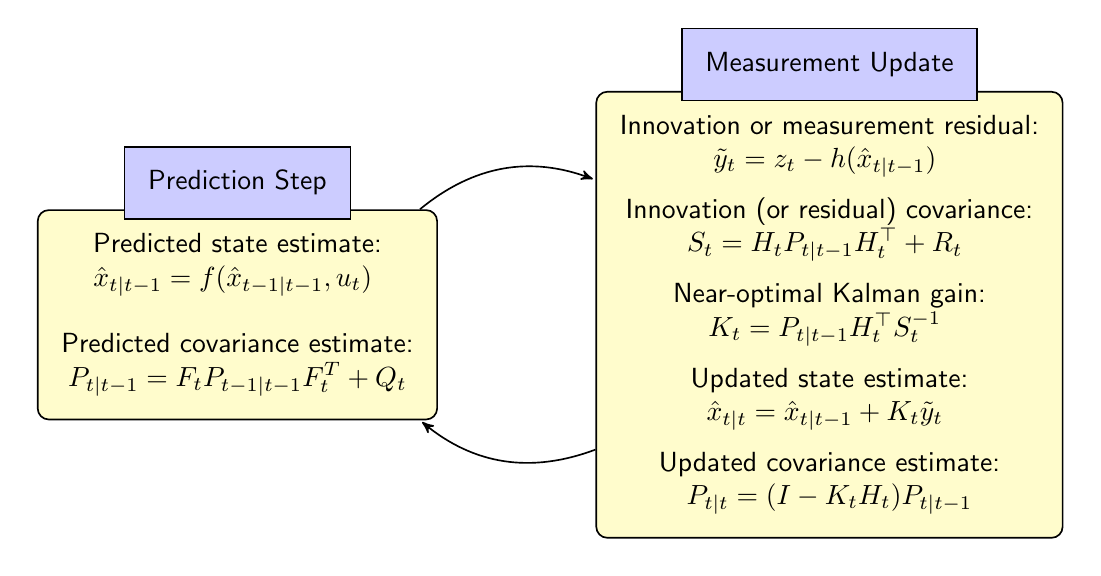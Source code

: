 \begin{tikzpicture}[
  font=\sffamily,
  every matrix/.style={ampersand replacement=\&,column sep=2cm,row sep=2cm},
  source/.style={draw,semithick,rounded corners,fill=yellow!20,inner sep=.3cm},
  header/.style={draw,semithick,fill=blue!20,inner sep=.3cm},
  process/.style={draw,thick,circle,fill=blue!30},
  container/.style={draw,thick, dashed, rounded corners,draw = #1,fill=yellow!50, fill opacity=0.3, inner sep=5pt},
  sink/.style={source,fill=green!20},
  datastore/.style={draw,very thick,shape=datastore,inner sep=.3cm},
  dots/.style={gray,scale=2},
  to/.style={->,>=stealth',shorten >=1pt,semithick,font=\sffamily\footnotesize},
  every node/.style={align=center}]

  % Position the nodes using a matrix layout
  \matrix {
    \node[source] (predict) 
    {Predicted state estimate:\\ 
      $\hat{x}_{t|t-1} = f(\hat{x}_{t-1|t-1}, u_{t})$ 
      \vspace{0.3cm}
      \\
      Predicted covariance estimate:\\
      $P_{t|t-1} =  {{F_{t}}} P_{t-1|t-1}{ {F_{t}^T}} + Q_{t}$ };

      \& \node[source] (measure) 
      {Innovation or measurement residual:\\
        $\tilde{y}_{t} = z_{t} - h(\hat{x}_{t|t-1})$ 
      \vspace{0.1cm}\\
        Innovation (or residual) covariance: \\ 
        $S_{t} = {{H_{t}}}P_{t|t-1}{{H_{t}^\top}} + R_{t}$ 
      \vspace{0.1cm}\\
        Near-optimal Kalman gain: \\
        $K_{t} = P_{t|t-1}{{H_{t}^\top}}S_{t}^{-1}$ 
      \vspace{0.1cm}\\
        Updated state estimate: \\
        $\hat{x}_{t|t} = \hat{x}_{t|t-1} + K_{t}\tilde{y}_{t}$ 
      \vspace{0.1cm} \\
        Updated covariance estimate: \\
        $P_{t|t} = (I - K_{t} {{H_{t}}}) P_{t|t-1}$ }; \\ 
     };

   %\node[sink, above = of predict north] at (predict.north) {Prediction};
   \node[header, above =-1.3mm of predict] {Prediction Step};
   \node[header, above =-1.3mm of measure] {Measurement Update};
  % Draw the arrows between the nodes and label them.
     \draw[to] (predict) to[bend left=30] (measure);
     \draw[to] (measure) to[bend left=30] (predict);
    \end{tikzpicture}

